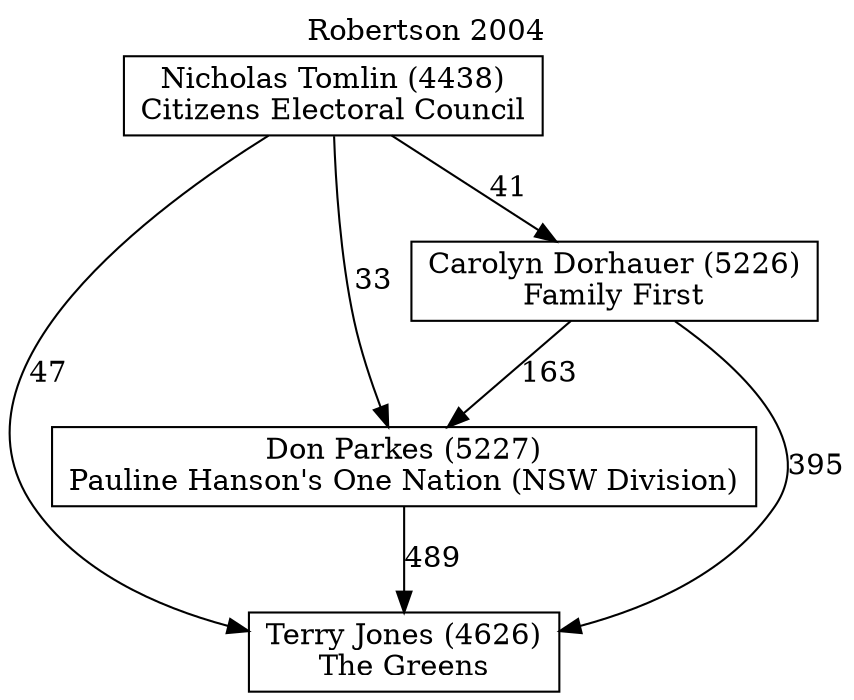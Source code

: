 // House preference flow
digraph "Terry Jones (4626)_Robertson_2004" {
	graph [label="Robertson 2004" labelloc=t mclimit=10]
	node [shape=box]
	"Terry Jones (4626)" [label="Terry Jones (4626)
The Greens"]
	"Don Parkes (5227)" [label="Don Parkes (5227)
Pauline Hanson's One Nation (NSW Division)"]
	"Carolyn Dorhauer (5226)" [label="Carolyn Dorhauer (5226)
Family First"]
	"Nicholas Tomlin (4438)" [label="Nicholas Tomlin (4438)
Citizens Electoral Council"]
	"Terry Jones (4626)" [label="Terry Jones (4626)
The Greens"]
	"Carolyn Dorhauer (5226)" [label="Carolyn Dorhauer (5226)
Family First"]
	"Nicholas Tomlin (4438)" [label="Nicholas Tomlin (4438)
Citizens Electoral Council"]
	"Terry Jones (4626)" [label="Terry Jones (4626)
The Greens"]
	"Nicholas Tomlin (4438)" [label="Nicholas Tomlin (4438)
Citizens Electoral Council"]
	"Nicholas Tomlin (4438)" [label="Nicholas Tomlin (4438)
Citizens Electoral Council"]
	"Carolyn Dorhauer (5226)" [label="Carolyn Dorhauer (5226)
Family First"]
	"Nicholas Tomlin (4438)" [label="Nicholas Tomlin (4438)
Citizens Electoral Council"]
	"Nicholas Tomlin (4438)" [label="Nicholas Tomlin (4438)
Citizens Electoral Council"]
	"Don Parkes (5227)" [label="Don Parkes (5227)
Pauline Hanson's One Nation (NSW Division)"]
	"Carolyn Dorhauer (5226)" [label="Carolyn Dorhauer (5226)
Family First"]
	"Nicholas Tomlin (4438)" [label="Nicholas Tomlin (4438)
Citizens Electoral Council"]
	"Don Parkes (5227)" [label="Don Parkes (5227)
Pauline Hanson's One Nation (NSW Division)"]
	"Nicholas Tomlin (4438)" [label="Nicholas Tomlin (4438)
Citizens Electoral Council"]
	"Nicholas Tomlin (4438)" [label="Nicholas Tomlin (4438)
Citizens Electoral Council"]
	"Carolyn Dorhauer (5226)" [label="Carolyn Dorhauer (5226)
Family First"]
	"Nicholas Tomlin (4438)" [label="Nicholas Tomlin (4438)
Citizens Electoral Council"]
	"Nicholas Tomlin (4438)" [label="Nicholas Tomlin (4438)
Citizens Electoral Council"]
	"Don Parkes (5227)" -> "Terry Jones (4626)" [label=489]
	"Carolyn Dorhauer (5226)" -> "Don Parkes (5227)" [label=163]
	"Nicholas Tomlin (4438)" -> "Carolyn Dorhauer (5226)" [label=41]
	"Carolyn Dorhauer (5226)" -> "Terry Jones (4626)" [label=395]
	"Nicholas Tomlin (4438)" -> "Terry Jones (4626)" [label=47]
	"Nicholas Tomlin (4438)" -> "Don Parkes (5227)" [label=33]
}
